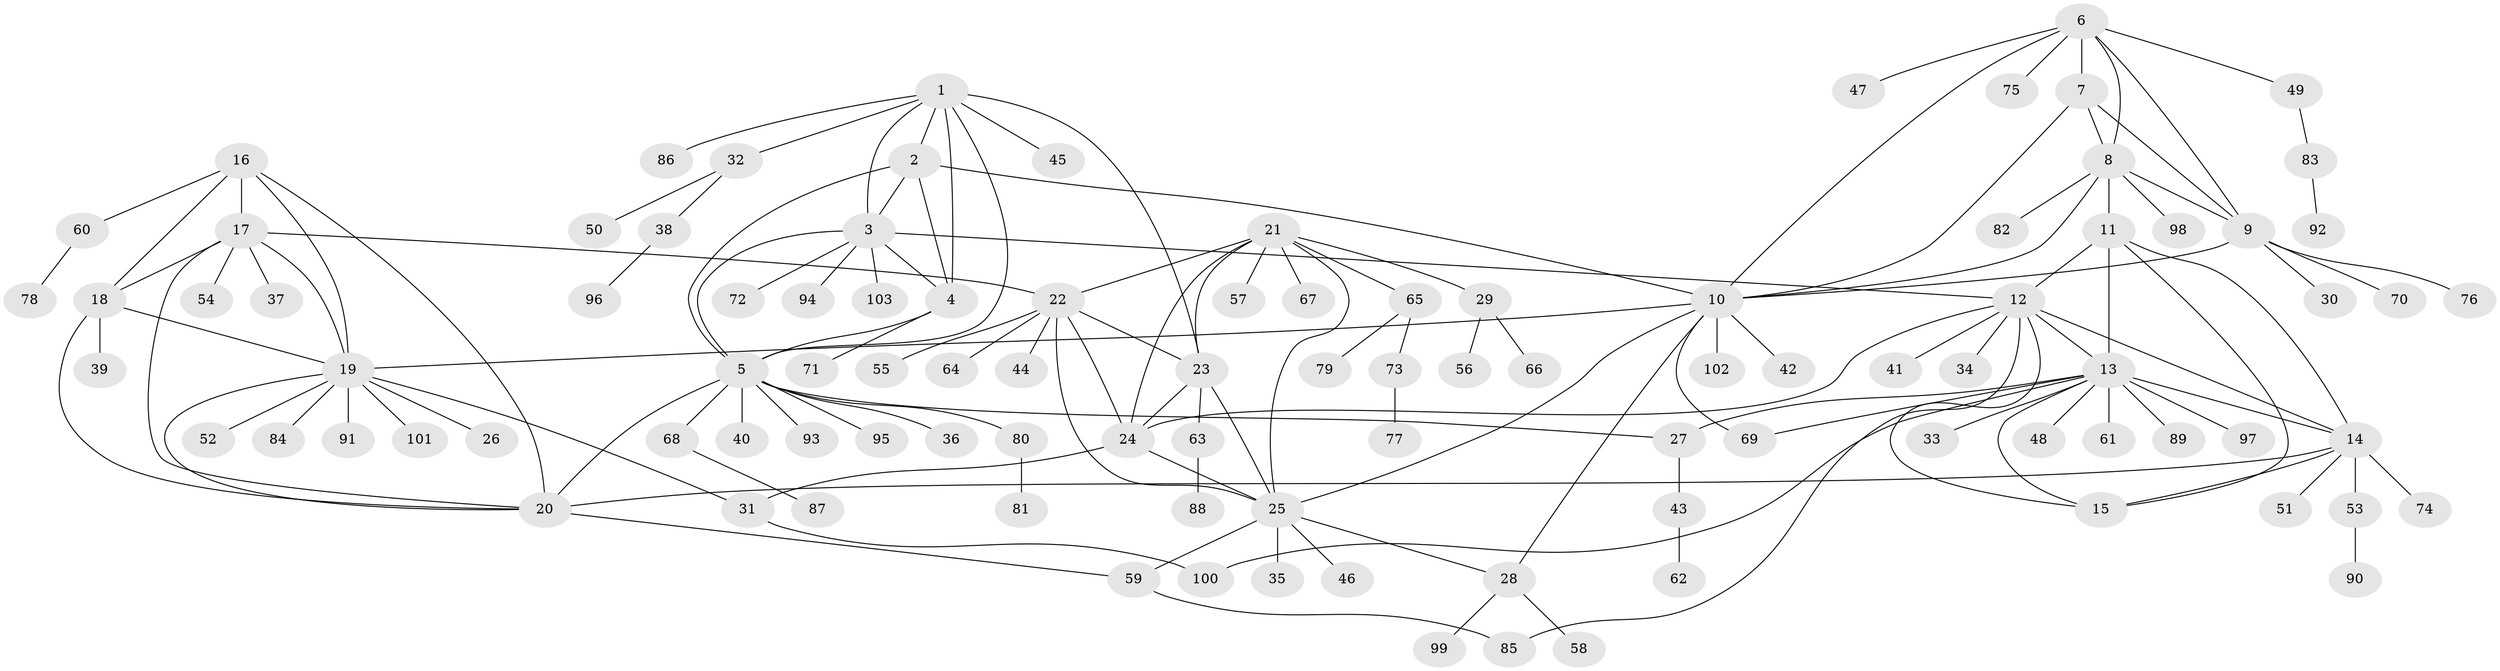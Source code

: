 // Generated by graph-tools (version 1.1) at 2025/37/03/09/25 02:37:10]
// undirected, 103 vertices, 145 edges
graph export_dot {
graph [start="1"]
  node [color=gray90,style=filled];
  1;
  2;
  3;
  4;
  5;
  6;
  7;
  8;
  9;
  10;
  11;
  12;
  13;
  14;
  15;
  16;
  17;
  18;
  19;
  20;
  21;
  22;
  23;
  24;
  25;
  26;
  27;
  28;
  29;
  30;
  31;
  32;
  33;
  34;
  35;
  36;
  37;
  38;
  39;
  40;
  41;
  42;
  43;
  44;
  45;
  46;
  47;
  48;
  49;
  50;
  51;
  52;
  53;
  54;
  55;
  56;
  57;
  58;
  59;
  60;
  61;
  62;
  63;
  64;
  65;
  66;
  67;
  68;
  69;
  70;
  71;
  72;
  73;
  74;
  75;
  76;
  77;
  78;
  79;
  80;
  81;
  82;
  83;
  84;
  85;
  86;
  87;
  88;
  89;
  90;
  91;
  92;
  93;
  94;
  95;
  96;
  97;
  98;
  99;
  100;
  101;
  102;
  103;
  1 -- 2;
  1 -- 3;
  1 -- 4;
  1 -- 5;
  1 -- 23;
  1 -- 32;
  1 -- 45;
  1 -- 86;
  2 -- 3;
  2 -- 4;
  2 -- 5;
  2 -- 10;
  3 -- 4;
  3 -- 5;
  3 -- 12;
  3 -- 72;
  3 -- 94;
  3 -- 103;
  4 -- 5;
  4 -- 71;
  5 -- 20;
  5 -- 27;
  5 -- 36;
  5 -- 40;
  5 -- 68;
  5 -- 80;
  5 -- 93;
  5 -- 95;
  6 -- 7;
  6 -- 8;
  6 -- 9;
  6 -- 10;
  6 -- 47;
  6 -- 49;
  6 -- 75;
  7 -- 8;
  7 -- 9;
  7 -- 10;
  8 -- 9;
  8 -- 10;
  8 -- 11;
  8 -- 82;
  8 -- 98;
  9 -- 10;
  9 -- 30;
  9 -- 70;
  9 -- 76;
  10 -- 19;
  10 -- 25;
  10 -- 28;
  10 -- 42;
  10 -- 69;
  10 -- 102;
  11 -- 12;
  11 -- 13;
  11 -- 14;
  11 -- 15;
  12 -- 13;
  12 -- 14;
  12 -- 15;
  12 -- 24;
  12 -- 34;
  12 -- 41;
  12 -- 85;
  13 -- 14;
  13 -- 15;
  13 -- 27;
  13 -- 33;
  13 -- 48;
  13 -- 61;
  13 -- 69;
  13 -- 89;
  13 -- 97;
  13 -- 100;
  14 -- 15;
  14 -- 20;
  14 -- 51;
  14 -- 53;
  14 -- 74;
  16 -- 17;
  16 -- 18;
  16 -- 19;
  16 -- 20;
  16 -- 60;
  17 -- 18;
  17 -- 19;
  17 -- 20;
  17 -- 22;
  17 -- 37;
  17 -- 54;
  18 -- 19;
  18 -- 20;
  18 -- 39;
  19 -- 20;
  19 -- 26;
  19 -- 31;
  19 -- 52;
  19 -- 84;
  19 -- 91;
  19 -- 101;
  20 -- 59;
  21 -- 22;
  21 -- 23;
  21 -- 24;
  21 -- 25;
  21 -- 29;
  21 -- 57;
  21 -- 65;
  21 -- 67;
  22 -- 23;
  22 -- 24;
  22 -- 25;
  22 -- 44;
  22 -- 55;
  22 -- 64;
  23 -- 24;
  23 -- 25;
  23 -- 63;
  24 -- 25;
  24 -- 31;
  25 -- 28;
  25 -- 35;
  25 -- 46;
  25 -- 59;
  27 -- 43;
  28 -- 58;
  28 -- 99;
  29 -- 56;
  29 -- 66;
  31 -- 100;
  32 -- 38;
  32 -- 50;
  38 -- 96;
  43 -- 62;
  49 -- 83;
  53 -- 90;
  59 -- 85;
  60 -- 78;
  63 -- 88;
  65 -- 73;
  65 -- 79;
  68 -- 87;
  73 -- 77;
  80 -- 81;
  83 -- 92;
}

